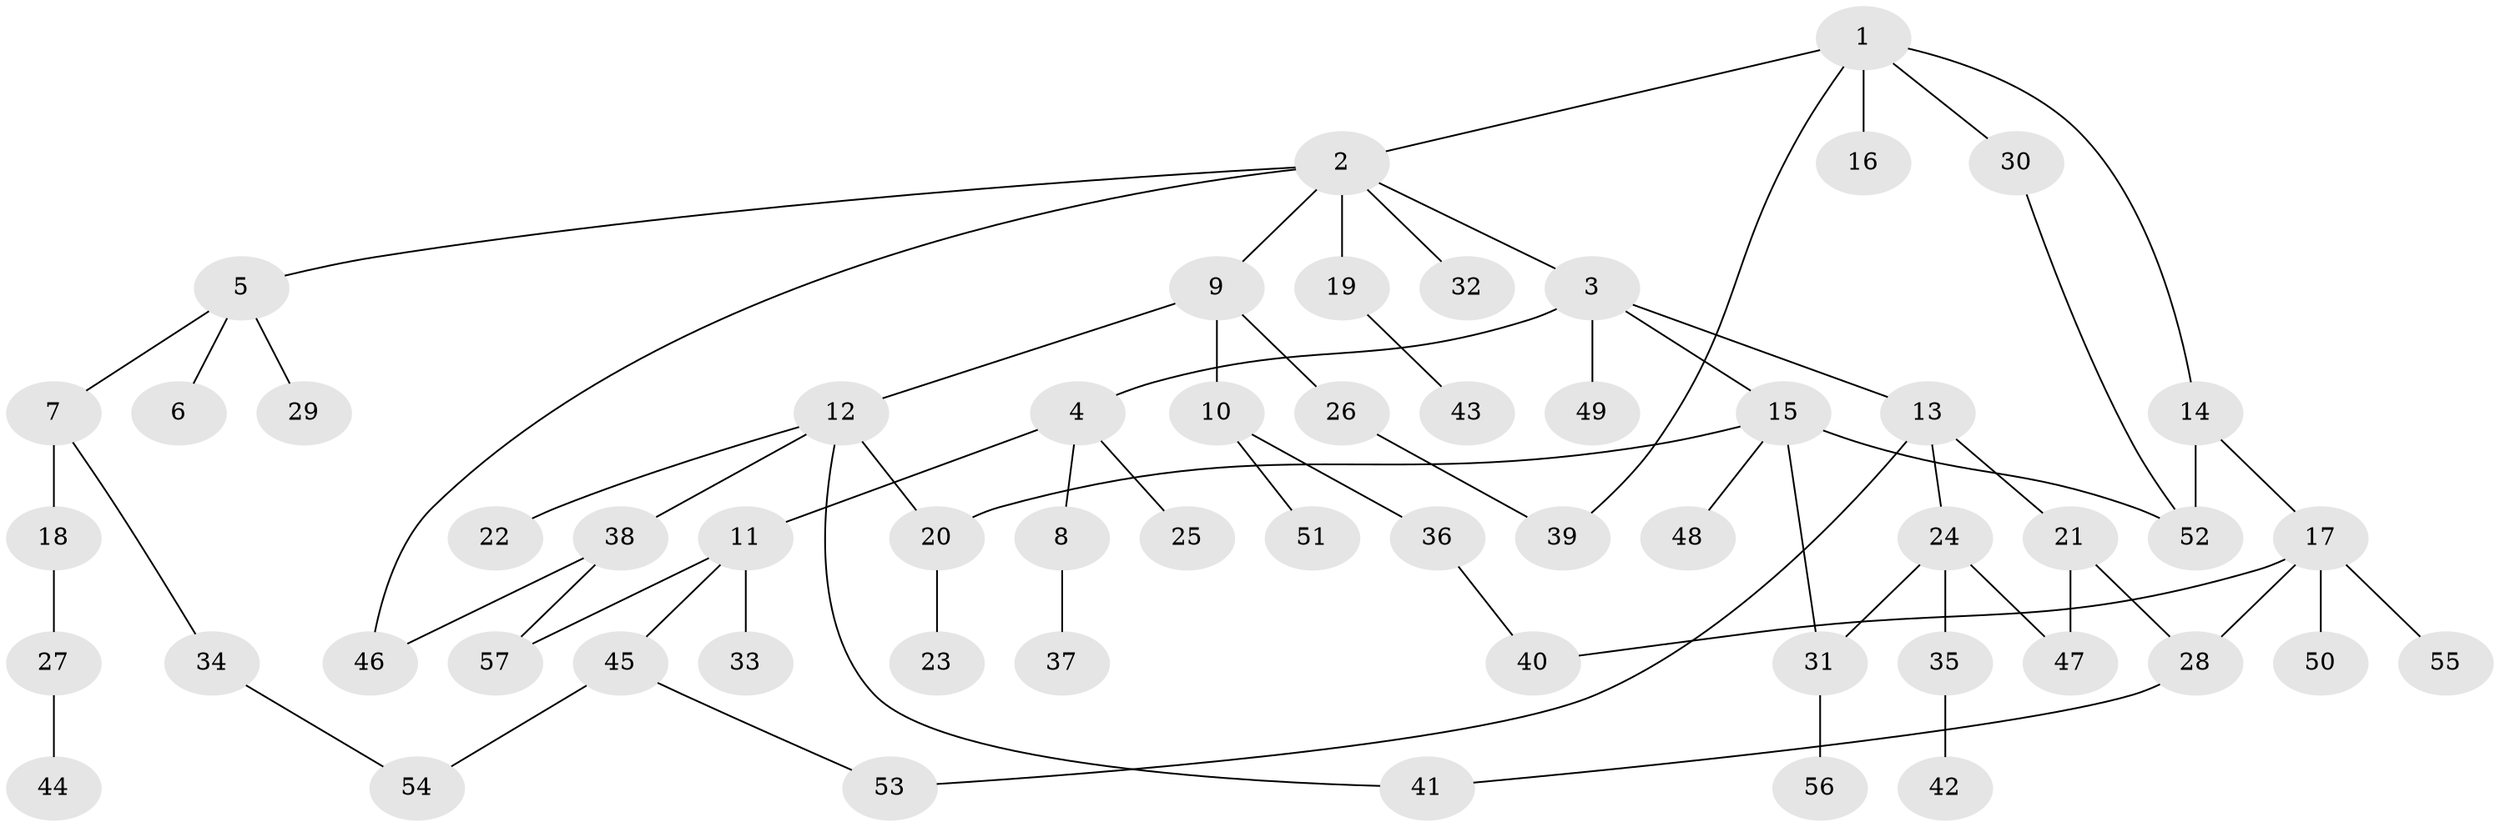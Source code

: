 // coarse degree distribution, {5: 0.05555555555555555, 10: 0.027777777777777776, 3: 0.2222222222222222, 1: 0.3055555555555556, 7: 0.027777777777777776, 2: 0.2777777777777778, 6: 0.027777777777777776, 4: 0.05555555555555555}
// Generated by graph-tools (version 1.1) at 2025/23/03/03/25 07:23:32]
// undirected, 57 vertices, 69 edges
graph export_dot {
graph [start="1"]
  node [color=gray90,style=filled];
  1;
  2;
  3;
  4;
  5;
  6;
  7;
  8;
  9;
  10;
  11;
  12;
  13;
  14;
  15;
  16;
  17;
  18;
  19;
  20;
  21;
  22;
  23;
  24;
  25;
  26;
  27;
  28;
  29;
  30;
  31;
  32;
  33;
  34;
  35;
  36;
  37;
  38;
  39;
  40;
  41;
  42;
  43;
  44;
  45;
  46;
  47;
  48;
  49;
  50;
  51;
  52;
  53;
  54;
  55;
  56;
  57;
  1 -- 2;
  1 -- 14;
  1 -- 16;
  1 -- 30;
  1 -- 39;
  2 -- 3;
  2 -- 5;
  2 -- 9;
  2 -- 19;
  2 -- 32;
  2 -- 46;
  3 -- 4;
  3 -- 13;
  3 -- 15;
  3 -- 49;
  4 -- 8;
  4 -- 11;
  4 -- 25;
  5 -- 6;
  5 -- 7;
  5 -- 29;
  7 -- 18;
  7 -- 34;
  8 -- 37;
  9 -- 10;
  9 -- 12;
  9 -- 26;
  10 -- 36;
  10 -- 51;
  11 -- 33;
  11 -- 45;
  11 -- 57;
  12 -- 20;
  12 -- 22;
  12 -- 38;
  12 -- 41;
  13 -- 21;
  13 -- 24;
  13 -- 53;
  14 -- 17;
  14 -- 52;
  15 -- 48;
  15 -- 31;
  15 -- 20;
  15 -- 52;
  17 -- 50;
  17 -- 55;
  17 -- 28;
  17 -- 40;
  18 -- 27;
  19 -- 43;
  20 -- 23;
  21 -- 28;
  21 -- 47;
  24 -- 31;
  24 -- 35;
  24 -- 47;
  26 -- 39;
  27 -- 44;
  28 -- 41;
  30 -- 52;
  31 -- 56;
  34 -- 54;
  35 -- 42;
  36 -- 40;
  38 -- 46;
  38 -- 57;
  45 -- 54;
  45 -- 53;
}
